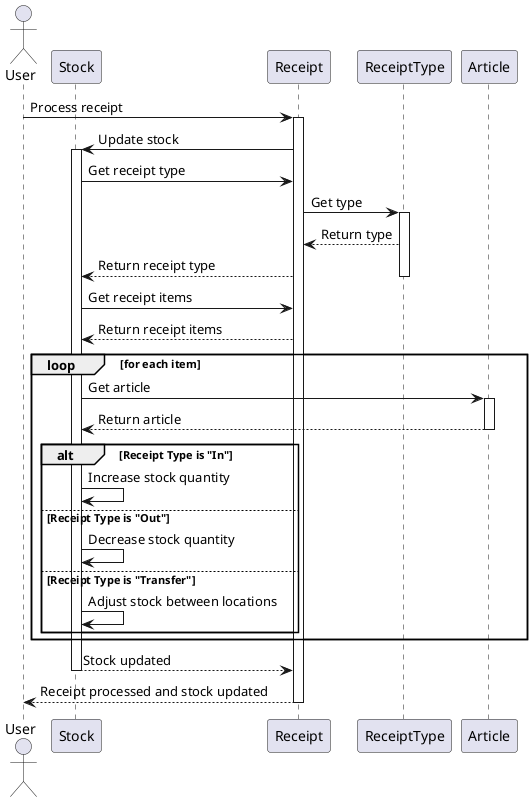@startuml StockSequence

actor User
participant "Stock" as Stock
participant "Receipt" as Receipt
participant "ReceiptType" as ReceiptType
participant "Article" as Article

User -> Receipt : Process receipt
activate Receipt

Receipt -> Stock : Update stock
activate Stock

Stock -> Receipt : Get receipt type
Receipt -> ReceiptType : Get type
activate ReceiptType
ReceiptType --> Receipt : Return type
Receipt --> Stock : Return receipt type
deactivate ReceiptType

Stock -> Receipt : Get receipt items
Receipt --> Stock : Return receipt items

loop for each item
    Stock -> Article : Get article
    activate Article
    Article --> Stock : Return article
    deactivate Article
    
    alt Receipt Type is "In"
        Stock -> Stock : Increase stock quantity
    else Receipt Type is "Out"
        Stock -> Stock : Decrease stock quantity
    else Receipt Type is "Transfer"
        Stock -> Stock : Adjust stock between locations
    end
end

Stock --> Receipt : Stock updated
deactivate Stock

Receipt --> User : Receipt processed and stock updated
deactivate Receipt

@enduml